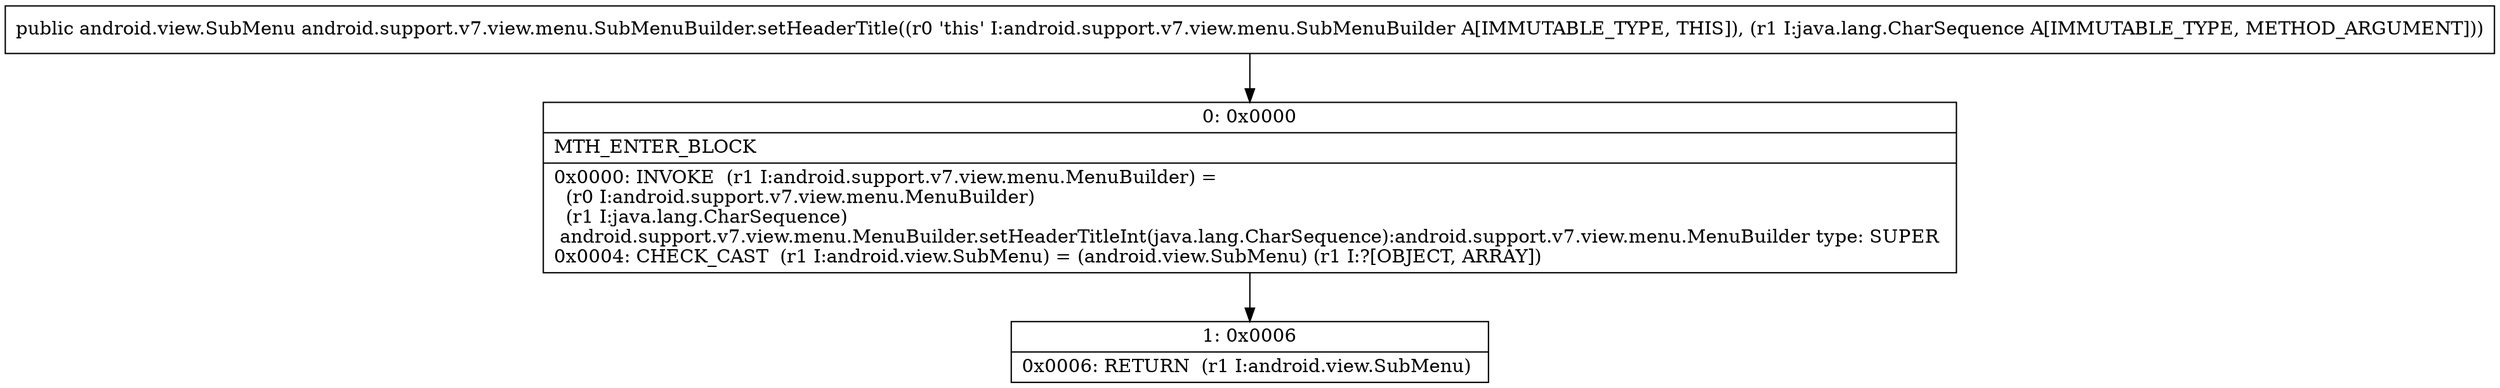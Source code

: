 digraph "CFG forandroid.support.v7.view.menu.SubMenuBuilder.setHeaderTitle(Ljava\/lang\/CharSequence;)Landroid\/view\/SubMenu;" {
Node_0 [shape=record,label="{0\:\ 0x0000|MTH_ENTER_BLOCK\l|0x0000: INVOKE  (r1 I:android.support.v7.view.menu.MenuBuilder) = \l  (r0 I:android.support.v7.view.menu.MenuBuilder)\l  (r1 I:java.lang.CharSequence)\l android.support.v7.view.menu.MenuBuilder.setHeaderTitleInt(java.lang.CharSequence):android.support.v7.view.menu.MenuBuilder type: SUPER \l0x0004: CHECK_CAST  (r1 I:android.view.SubMenu) = (android.view.SubMenu) (r1 I:?[OBJECT, ARRAY]) \l}"];
Node_1 [shape=record,label="{1\:\ 0x0006|0x0006: RETURN  (r1 I:android.view.SubMenu) \l}"];
MethodNode[shape=record,label="{public android.view.SubMenu android.support.v7.view.menu.SubMenuBuilder.setHeaderTitle((r0 'this' I:android.support.v7.view.menu.SubMenuBuilder A[IMMUTABLE_TYPE, THIS]), (r1 I:java.lang.CharSequence A[IMMUTABLE_TYPE, METHOD_ARGUMENT])) }"];
MethodNode -> Node_0;
Node_0 -> Node_1;
}

